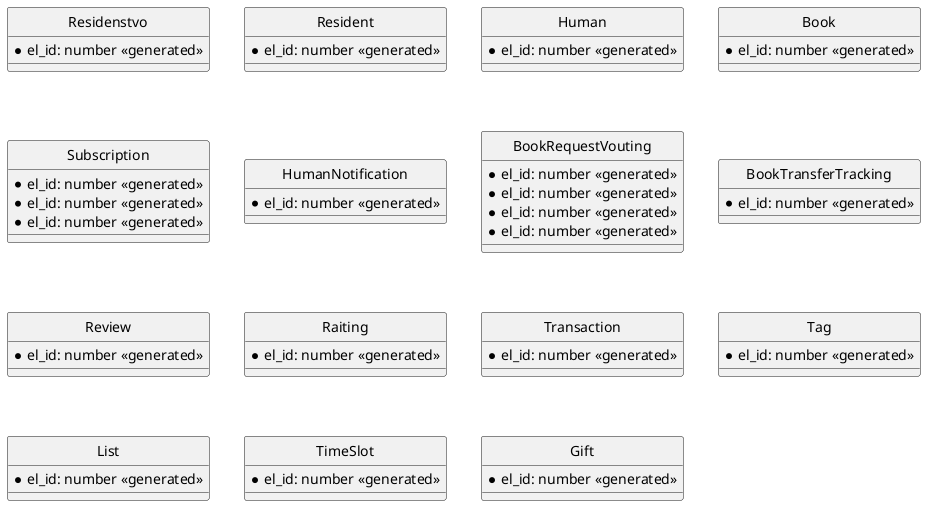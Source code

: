 @startuml

' hide the spot
hide circle

skinparam linetype ortho

entity "Residenstvo" as residenstvo {
    *el_id: number <<generated>>
}

entity "Resident" as resident {
    *el_id: number <<generated>>
    ' residenstvo_id
    ' human_id
}

entity "Human" as human {
    *el_id: number <<generated>>
}

entity "Book" as book {
    *el_id: number <<generated>>
    ' residenstvo_id
    ' status
}

' alerting block
entity "Notification" as notification {
    *el_id: number <<generated>>
}

entity "Channel" as notification {
    *el_id: number <<generated>>
}

entity "Subscription" as notification {
    *el_id: number <<generated>>
    ' notification_id
    ' channel_id
    ' user_id
}

entity "HumanNotification" as humannotification {
    *el_id: number <<generated>>
    ' user_id
    ' subscription_ip
}

entity "BookPurchaseRequest" as bookApplication {
    *el_id: number <<generated>>
    ' residenstvo_id
    ' book_id
    ' status
}

entity "BookTransferRequest" as bookApplication {
    *el_id: number <<generated>>
    ' residenstvo_id
    ' book_id
    ' status
}

entity "BookTransferTracking" as tracking {
    *el_id: number <<generated>>
}

entity "BookRequestReview" as bookApplication {
    *el_id: number <<generated>>
    ' residenstvo_id
    ' book_request_id
}

entity "BookRequestVouting" as bookApplication {
    *el_id: number <<generated>>
    ' resident_id
    ' book_request_review_id
}

entity "Review" as review {
    *el_id: number <<generated>>
}

entity "Raiting" as raiting {
    *el_id: number <<generated>>
}

entity "Transaction" as transaction {
    *el_id: number <<generated>>
}

entity "Tag" as tag {
    *el_id: number <<generated>>
}

entity "List" as list {
    *el_id: number <<generated>>
}

entity "TimeSlot" as timeslot {
    *el_id: number <<generated>>
}

entity "Gift" as gift {
    *el_id: number <<generated>>
    ' book_id
}

' one to many
' human |o..o{ hpastor 
' human |o..o{ hresidet

' one to one
' human |o..o| hreader

' many to one
' hresidet ||..o{ human

' # '     - Residenstvo
' # '     - Human
' # '     - Book
' # '     - Review
' # '     - Tracking
' # '     - Raiting
' # '     - Transaction

' # '     Configurations:
' # '         - Tag
' # '         - List
' # '         - TimeSlots

' # entity "Pastor" as hpastor{

' # }